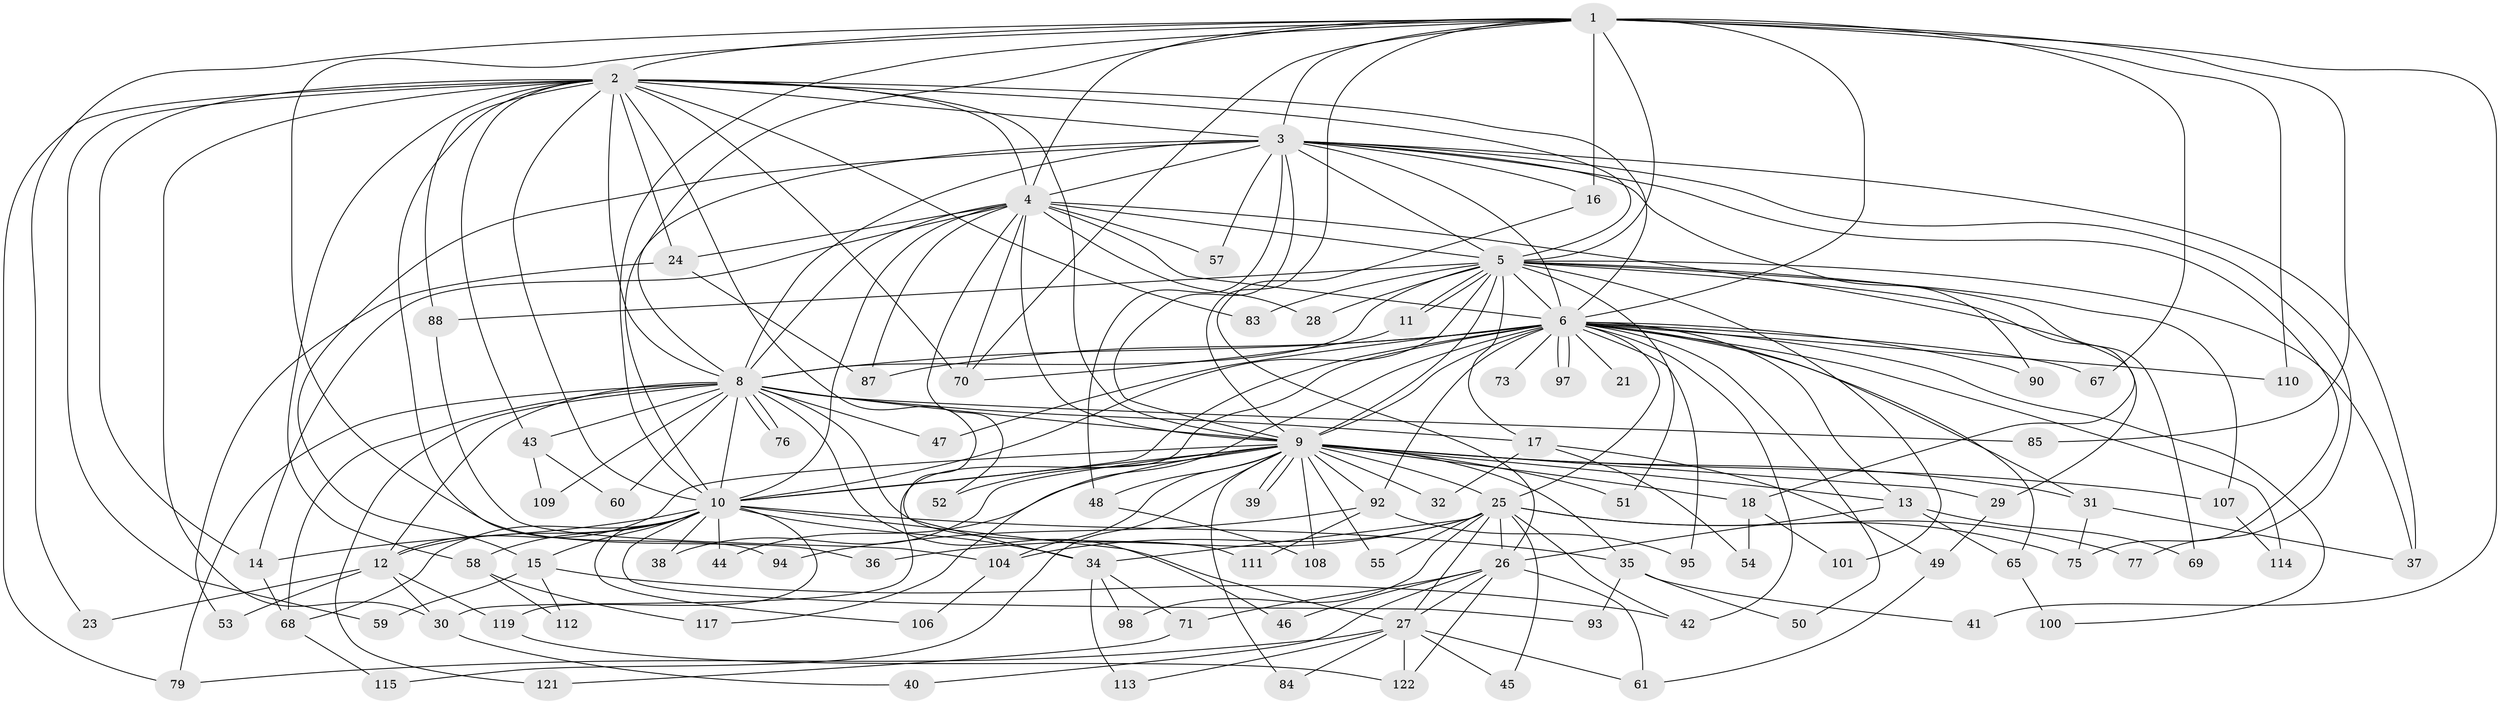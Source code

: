 // original degree distribution, {19: 0.016, 22: 0.016, 18: 0.008, 27: 0.008, 16: 0.008, 24: 0.016, 33: 0.008, 3: 0.16, 7: 0.016, 5: 0.032, 4: 0.104, 2: 0.576, 13: 0.008, 8: 0.008, 9: 0.008, 6: 0.008}
// Generated by graph-tools (version 1.1) at 2025/11/02/27/25 16:11:03]
// undirected, 95 vertices, 223 edges
graph export_dot {
graph [start="1"]
  node [color=gray90,style=filled];
  1 [super="+81"];
  2 [super="+78"];
  3 [super="+82"];
  4 [super="+56"];
  5 [super="+20"];
  6 [super="+7"];
  8 [super="+19"];
  9 [super="+62"];
  10 [super="+66"];
  11 [super="+80"];
  12 [super="+64"];
  13 [super="+22"];
  14;
  15 [super="+124"];
  16 [super="+120"];
  17;
  18;
  21;
  23;
  24;
  25 [super="+74"];
  26 [super="+63"];
  27 [super="+89"];
  28;
  29;
  30 [super="+33"];
  31 [super="+118"];
  32;
  34 [super="+99"];
  35;
  36;
  37 [super="+86"];
  38;
  39;
  40;
  41;
  42;
  43 [super="+102"];
  44;
  45;
  46;
  47;
  48;
  49;
  50;
  51 [super="+72"];
  52;
  53;
  54;
  55;
  57;
  58;
  59;
  60;
  61;
  65;
  67;
  68 [super="+103"];
  69;
  70 [super="+91"];
  71 [super="+116"];
  73;
  75;
  76;
  77;
  79 [super="+105"];
  83;
  84;
  85;
  87 [super="+96"];
  88 [super="+125"];
  90;
  92;
  93;
  94;
  95;
  97;
  98;
  100;
  101;
  104;
  106;
  107;
  108;
  109;
  110;
  111;
  112;
  113;
  114;
  115;
  117;
  119;
  121;
  122 [super="+123"];
  1 -- 2;
  1 -- 3;
  1 -- 4;
  1 -- 5 [weight=2];
  1 -- 6 [weight=3];
  1 -- 8;
  1 -- 9;
  1 -- 10;
  1 -- 16;
  1 -- 23;
  1 -- 36;
  1 -- 41;
  1 -- 67;
  1 -- 85;
  1 -- 110;
  1 -- 70;
  2 -- 3;
  2 -- 4;
  2 -- 5;
  2 -- 6 [weight=2];
  2 -- 8;
  2 -- 9;
  2 -- 10;
  2 -- 24;
  2 -- 30;
  2 -- 34 [weight=2];
  2 -- 43;
  2 -- 58;
  2 -- 59;
  2 -- 70;
  2 -- 79;
  2 -- 83;
  2 -- 88;
  2 -- 94;
  2 -- 14;
  3 -- 4 [weight=2];
  3 -- 5;
  3 -- 6 [weight=2];
  3 -- 8 [weight=2];
  3 -- 9;
  3 -- 10;
  3 -- 15;
  3 -- 16;
  3 -- 37;
  3 -- 48;
  3 -- 57;
  3 -- 75;
  3 -- 77;
  3 -- 90;
  4 -- 5;
  4 -- 6 [weight=2];
  4 -- 8;
  4 -- 9;
  4 -- 10;
  4 -- 14;
  4 -- 18;
  4 -- 24;
  4 -- 28;
  4 -- 52;
  4 -- 57;
  4 -- 70;
  4 -- 87;
  5 -- 6 [weight=2];
  5 -- 8;
  5 -- 9;
  5 -- 10;
  5 -- 11;
  5 -- 11;
  5 -- 17;
  5 -- 28;
  5 -- 29;
  5 -- 37;
  5 -- 51 [weight=2];
  5 -- 69;
  5 -- 83;
  5 -- 101;
  5 -- 107;
  5 -- 88;
  6 -- 8 [weight=2];
  6 -- 9 [weight=2];
  6 -- 10 [weight=2];
  6 -- 13 [weight=2];
  6 -- 25;
  6 -- 30;
  6 -- 31;
  6 -- 42;
  6 -- 47;
  6 -- 50;
  6 -- 73 [weight=2];
  6 -- 90;
  6 -- 92;
  6 -- 95;
  6 -- 97;
  6 -- 97;
  6 -- 100;
  6 -- 117;
  6 -- 65;
  6 -- 67;
  6 -- 110;
  6 -- 114;
  6 -- 21;
  6 -- 87;
  8 -- 9 [weight=2];
  8 -- 10;
  8 -- 17;
  8 -- 43 [weight=2];
  8 -- 46;
  8 -- 47;
  8 -- 60;
  8 -- 68;
  8 -- 76;
  8 -- 76;
  8 -- 79;
  8 -- 109;
  8 -- 111;
  8 -- 121;
  8 -- 85;
  8 -- 12;
  9 -- 10;
  9 -- 12;
  9 -- 13;
  9 -- 18;
  9 -- 25;
  9 -- 29;
  9 -- 31;
  9 -- 32;
  9 -- 35 [weight=2];
  9 -- 38;
  9 -- 39;
  9 -- 39;
  9 -- 44;
  9 -- 48;
  9 -- 51;
  9 -- 52;
  9 -- 55;
  9 -- 84;
  9 -- 92;
  9 -- 104;
  9 -- 107;
  9 -- 108;
  9 -- 115;
  10 -- 12;
  10 -- 14;
  10 -- 15;
  10 -- 27;
  10 -- 34;
  10 -- 35;
  10 -- 38;
  10 -- 44;
  10 -- 58;
  10 -- 68;
  10 -- 93;
  10 -- 106;
  10 -- 119;
  11 -- 70;
  12 -- 23;
  12 -- 53;
  12 -- 119;
  12 -- 30;
  13 -- 26;
  13 -- 69;
  13 -- 65;
  14 -- 68;
  15 -- 59;
  15 -- 112;
  15 -- 42;
  16 -- 26;
  17 -- 32;
  17 -- 49;
  17 -- 54;
  18 -- 54;
  18 -- 101;
  24 -- 53;
  24 -- 87;
  25 -- 26;
  25 -- 36;
  25 -- 42;
  25 -- 45;
  25 -- 55;
  25 -- 75;
  25 -- 77;
  25 -- 98;
  25 -- 104;
  25 -- 27;
  25 -- 34;
  26 -- 27;
  26 -- 40;
  26 -- 46;
  26 -- 71 [weight=2];
  26 -- 122;
  26 -- 61;
  27 -- 45;
  27 -- 61;
  27 -- 84;
  27 -- 113;
  27 -- 122;
  27 -- 79;
  29 -- 49;
  30 -- 40;
  31 -- 37;
  31 -- 75;
  34 -- 71;
  34 -- 98;
  34 -- 113;
  35 -- 41;
  35 -- 50;
  35 -- 93;
  43 -- 60;
  43 -- 109;
  48 -- 108;
  49 -- 61;
  58 -- 112;
  58 -- 117;
  65 -- 100;
  68 -- 115;
  71 -- 121;
  88 -- 104;
  92 -- 94;
  92 -- 95;
  92 -- 111;
  104 -- 106;
  107 -- 114;
  119 -- 122;
}
